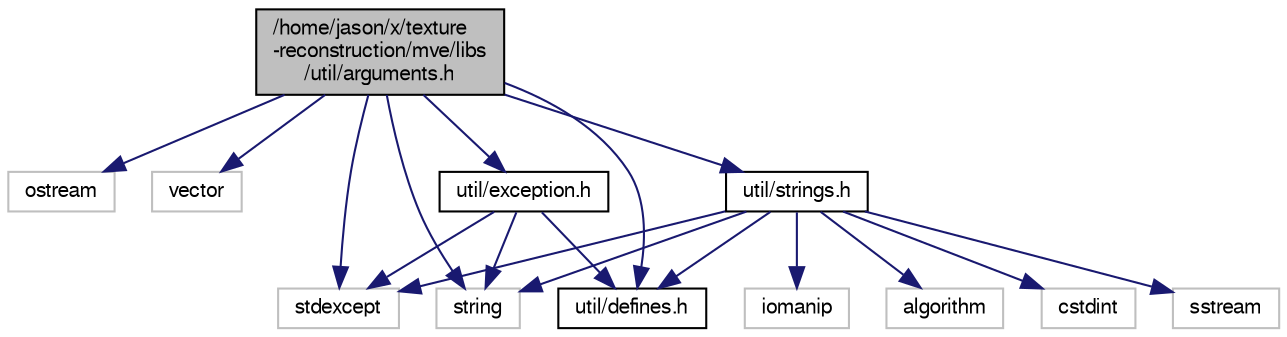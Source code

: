 digraph "/home/jason/x/texture-reconstruction/mve/libs/util/arguments.h"
{
  edge [fontname="FreeSans",fontsize="10",labelfontname="FreeSans",labelfontsize="10"];
  node [fontname="FreeSans",fontsize="10",shape=record];
  Node0 [label="/home/jason/x/texture\l-reconstruction/mve/libs\l/util/arguments.h",height=0.2,width=0.4,color="black", fillcolor="grey75", style="filled", fontcolor="black"];
  Node0 -> Node1 [color="midnightblue",fontsize="10",style="solid",fontname="FreeSans"];
  Node1 [label="ostream",height=0.2,width=0.4,color="grey75", fillcolor="white", style="filled"];
  Node0 -> Node2 [color="midnightblue",fontsize="10",style="solid",fontname="FreeSans"];
  Node2 [label="vector",height=0.2,width=0.4,color="grey75", fillcolor="white", style="filled"];
  Node0 -> Node3 [color="midnightblue",fontsize="10",style="solid",fontname="FreeSans"];
  Node3 [label="string",height=0.2,width=0.4,color="grey75", fillcolor="white", style="filled"];
  Node0 -> Node4 [color="midnightblue",fontsize="10",style="solid",fontname="FreeSans"];
  Node4 [label="stdexcept",height=0.2,width=0.4,color="grey75", fillcolor="white", style="filled"];
  Node0 -> Node5 [color="midnightblue",fontsize="10",style="solid",fontname="FreeSans"];
  Node5 [label="util/strings.h",height=0.2,width=0.4,color="black", fillcolor="white", style="filled",URL="$strings_8h.html"];
  Node5 -> Node6 [color="midnightblue",fontsize="10",style="solid",fontname="FreeSans"];
  Node6 [label="sstream",height=0.2,width=0.4,color="grey75", fillcolor="white", style="filled"];
  Node5 -> Node3 [color="midnightblue",fontsize="10",style="solid",fontname="FreeSans"];
  Node5 -> Node7 [color="midnightblue",fontsize="10",style="solid",fontname="FreeSans"];
  Node7 [label="iomanip",height=0.2,width=0.4,color="grey75", fillcolor="white", style="filled"];
  Node5 -> Node4 [color="midnightblue",fontsize="10",style="solid",fontname="FreeSans"];
  Node5 -> Node8 [color="midnightblue",fontsize="10",style="solid",fontname="FreeSans"];
  Node8 [label="algorithm",height=0.2,width=0.4,color="grey75", fillcolor="white", style="filled"];
  Node5 -> Node9 [color="midnightblue",fontsize="10",style="solid",fontname="FreeSans"];
  Node9 [label="cstdint",height=0.2,width=0.4,color="grey75", fillcolor="white", style="filled"];
  Node5 -> Node10 [color="midnightblue",fontsize="10",style="solid",fontname="FreeSans"];
  Node10 [label="util/defines.h",height=0.2,width=0.4,color="black", fillcolor="white", style="filled",URL="$util_2defines_8h.html"];
  Node0 -> Node10 [color="midnightblue",fontsize="10",style="solid",fontname="FreeSans"];
  Node0 -> Node11 [color="midnightblue",fontsize="10",style="solid",fontname="FreeSans"];
  Node11 [label="util/exception.h",height=0.2,width=0.4,color="black", fillcolor="white", style="filled",URL="$exception_8h.html"];
  Node11 -> Node3 [color="midnightblue",fontsize="10",style="solid",fontname="FreeSans"];
  Node11 -> Node4 [color="midnightblue",fontsize="10",style="solid",fontname="FreeSans"];
  Node11 -> Node10 [color="midnightblue",fontsize="10",style="solid",fontname="FreeSans"];
}
